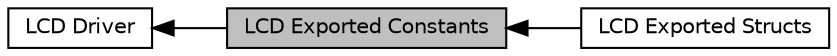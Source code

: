digraph "LCD Exported Constants"
{
  edge [fontname="Helvetica",fontsize="10",labelfontname="Helvetica",labelfontsize="10"];
  node [fontname="Helvetica",fontsize="10",shape=box];
  rankdir=LR;
  Node2 [label="LCD Driver",height=0.2,width=0.4,color="black", fillcolor="white", style="filled",URL="$de/db2/group___n_a_n_o100___l_c_d___driver.html",tooltip=" "];
  Node1 [label="LCD Exported Constants",height=0.2,width=0.4,color="black", fillcolor="grey75", style="filled", fontcolor="black",tooltip=" "];
  Node3 [label="LCD Exported Structs",height=0.2,width=0.4,color="black", fillcolor="white", style="filled",URL="$d9/d02/group___n_a_n_o100___l_c_d___e_x_p_o_r_t_e_d___s_t_r_u_c_t_s.html",tooltip=" "];
  Node2->Node1 [shape=plaintext, dir="back", style="solid"];
  Node1->Node3 [shape=plaintext, dir="back", style="solid"];
}
